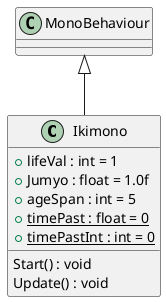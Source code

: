 @startuml
class Ikimono {
    + lifeVal : int = 1
    + Jumyo : float = 1.0f
    + ageSpan : int = 5
    + {static} timePast : float = 0
    + {static} timePastInt : int = 0
    Start() : void
    Update() : void
}
MonoBehaviour <|-- Ikimono
@enduml
